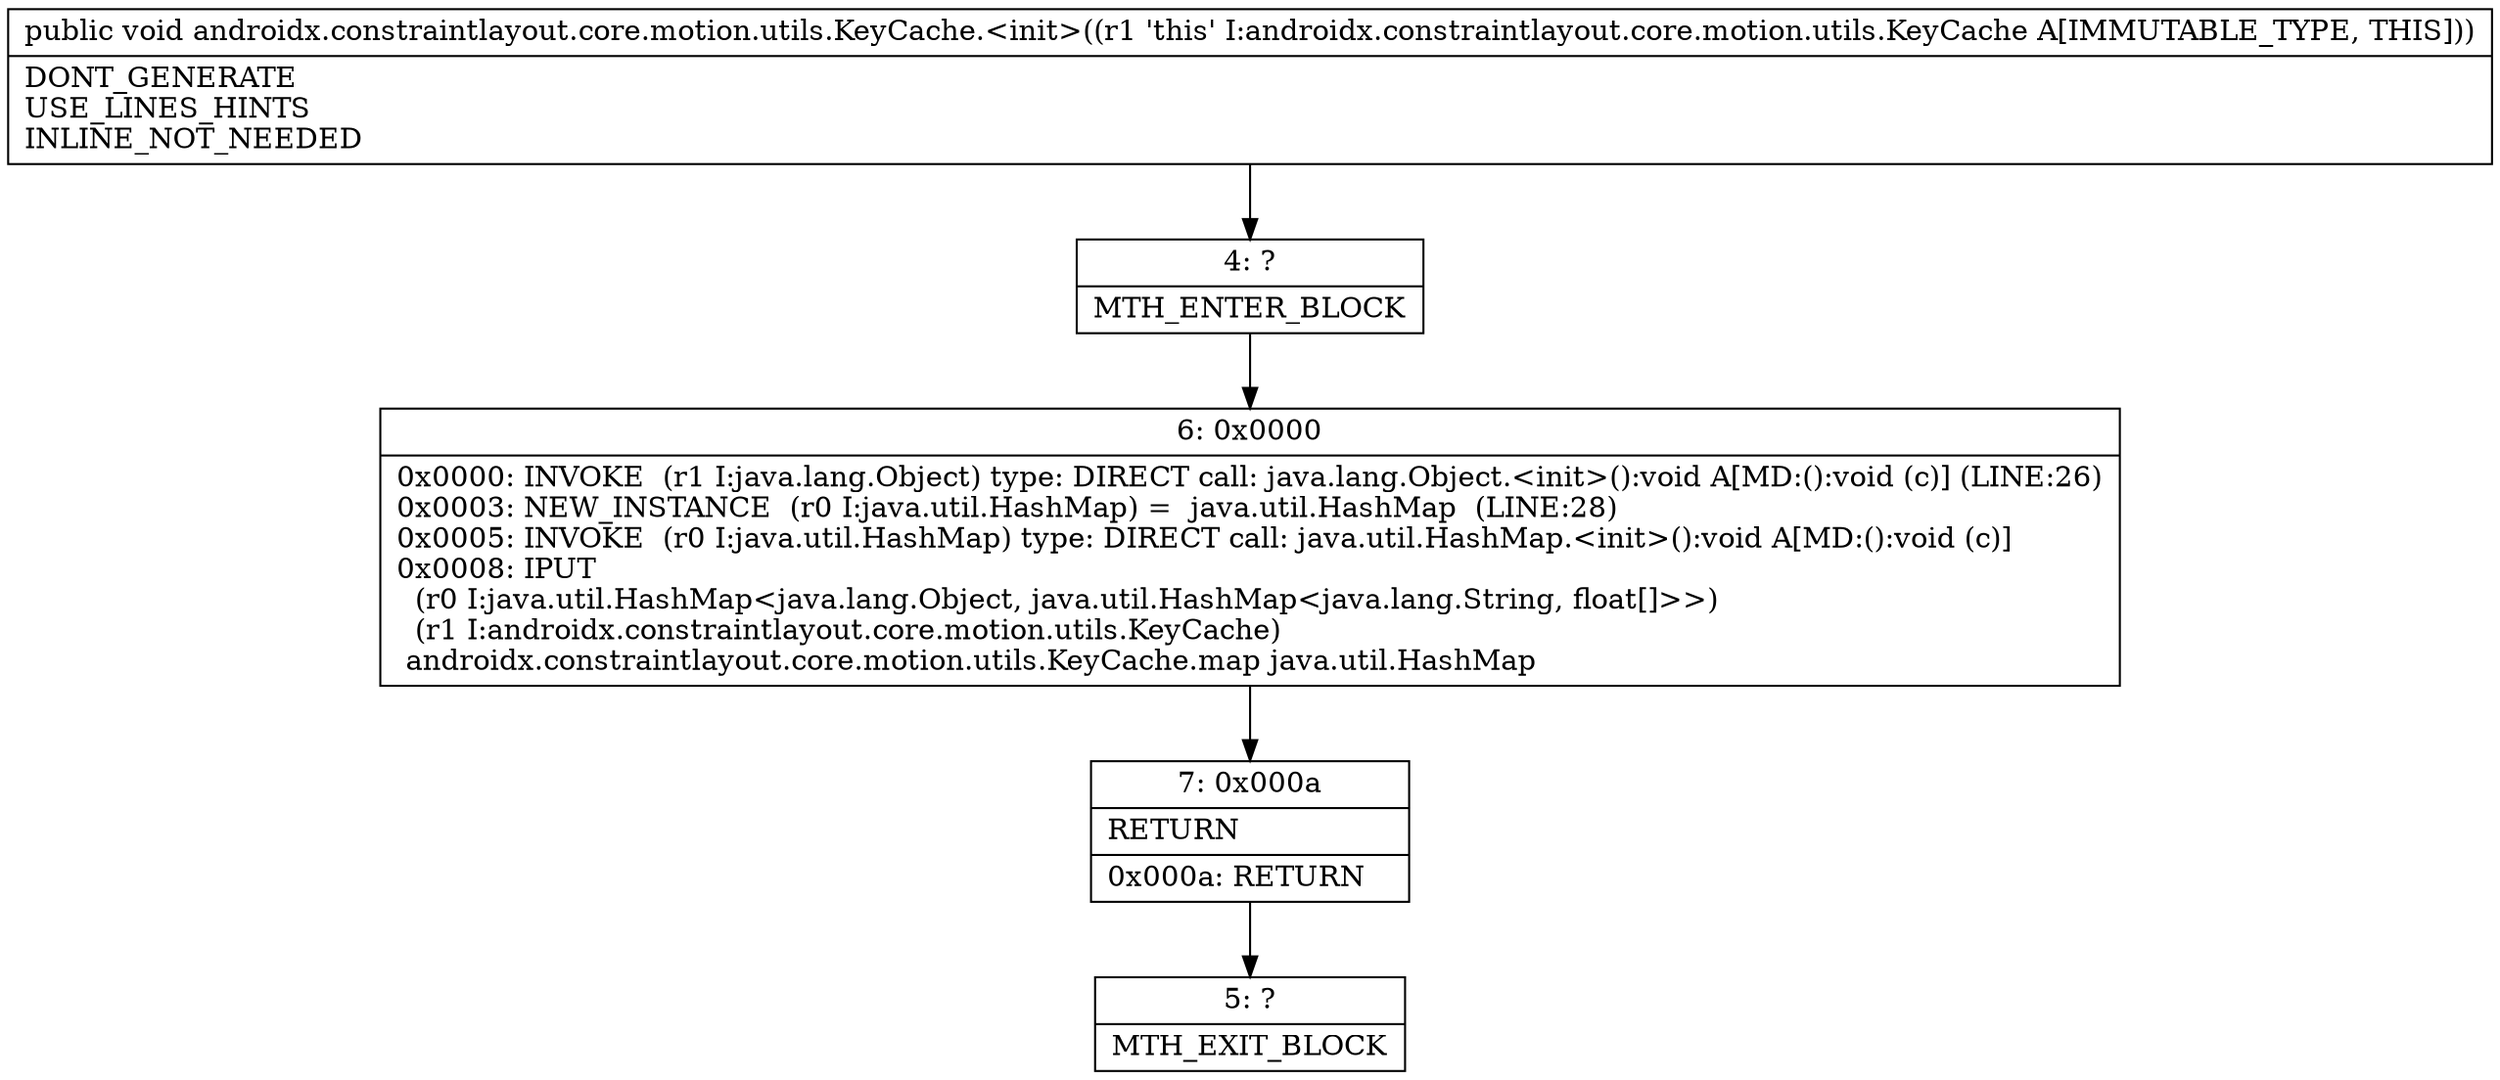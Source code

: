 digraph "CFG forandroidx.constraintlayout.core.motion.utils.KeyCache.\<init\>()V" {
Node_4 [shape=record,label="{4\:\ ?|MTH_ENTER_BLOCK\l}"];
Node_6 [shape=record,label="{6\:\ 0x0000|0x0000: INVOKE  (r1 I:java.lang.Object) type: DIRECT call: java.lang.Object.\<init\>():void A[MD:():void (c)] (LINE:26)\l0x0003: NEW_INSTANCE  (r0 I:java.util.HashMap) =  java.util.HashMap  (LINE:28)\l0x0005: INVOKE  (r0 I:java.util.HashMap) type: DIRECT call: java.util.HashMap.\<init\>():void A[MD:():void (c)]\l0x0008: IPUT  \l  (r0 I:java.util.HashMap\<java.lang.Object, java.util.HashMap\<java.lang.String, float[]\>\>)\l  (r1 I:androidx.constraintlayout.core.motion.utils.KeyCache)\l androidx.constraintlayout.core.motion.utils.KeyCache.map java.util.HashMap \l}"];
Node_7 [shape=record,label="{7\:\ 0x000a|RETURN\l|0x000a: RETURN   \l}"];
Node_5 [shape=record,label="{5\:\ ?|MTH_EXIT_BLOCK\l}"];
MethodNode[shape=record,label="{public void androidx.constraintlayout.core.motion.utils.KeyCache.\<init\>((r1 'this' I:androidx.constraintlayout.core.motion.utils.KeyCache A[IMMUTABLE_TYPE, THIS]))  | DONT_GENERATE\lUSE_LINES_HINTS\lINLINE_NOT_NEEDED\l}"];
MethodNode -> Node_4;Node_4 -> Node_6;
Node_6 -> Node_7;
Node_7 -> Node_5;
}

